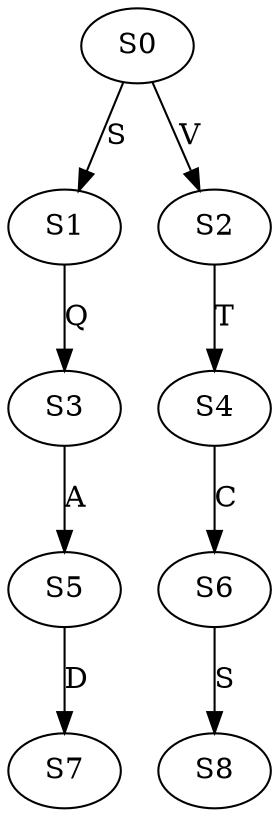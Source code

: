 strict digraph  {
	S0 -> S1 [ label = S ];
	S0 -> S2 [ label = V ];
	S1 -> S3 [ label = Q ];
	S2 -> S4 [ label = T ];
	S3 -> S5 [ label = A ];
	S4 -> S6 [ label = C ];
	S5 -> S7 [ label = D ];
	S6 -> S8 [ label = S ];
}
